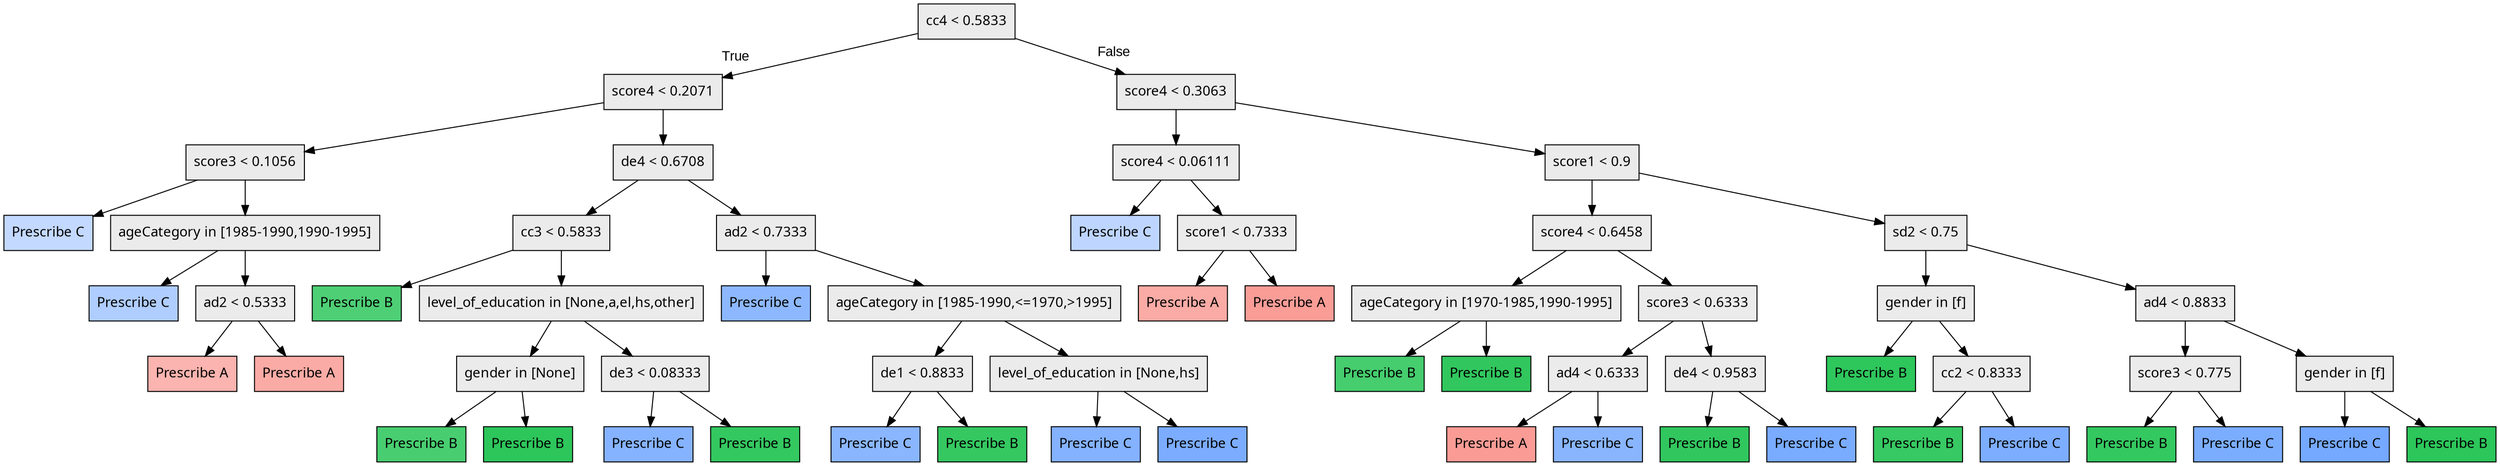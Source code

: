 digraph "G" {
1 [fillcolor="#EBEBEB", fontname="bold arial", label="cc4 &lt; 0.5833", shape=box, style="filled"];
2 [fillcolor="#EBEBEB", fontname="bold arial", label="score4 &lt; 0.2071", shape=box, style="filled"];
3 [fillcolor="#EBEBEB", fontname="bold arial", label="score3 &lt; 0.1056", shape=box, style="filled"];
4 [color=black, fillcolor="#619CFF60", fontname="bold arial", label="Prescribe C", shape=box, style="filled"];
5 [fillcolor="#EBEBEB", fontname="bold arial", label="ageCategory in [1985-1990,1990-1995]", shape=box, style="filled"];
6 [color=black, fillcolor="#619CFF80", fontname="bold arial", label="Prescribe C", shape=box, style="filled"];
7 [fillcolor="#EBEBEB", fontname="bold arial", label="ad2 &lt; 0.5333", shape=box, style="filled"];
8 [color=black, fillcolor="#F8766D8c", fontname="bold arial", label="Prescribe A", shape=box, style="filled"];
9 [color=black, fillcolor="#F8766D9c", fontname="bold arial", label="Prescribe A", shape=box, style="filled"];
10 [fillcolor="#EBEBEB", fontname="bold arial", label="de4 &lt; 0.6708", shape=box, style="filled"];
11 [fillcolor="#EBEBEB", fontname="bold arial", label="cc3 &lt; 0.5833", shape=box, style="filled"];
12 [color=black, fillcolor="#00BA38b1", fontname="bold arial", label="Prescribe B", shape=box, style="filled"];
13 [fillcolor="#EBEBEB", fontname="bold arial", label="level_of_education in [None,a,el,hs,other]", shape=box, style="filled"];
14 [fillcolor="#EBEBEB", fontname="bold arial", label="gender in [None]", shape=box, style="filled"];
15 [color=black, fillcolor="#00BA38b7", fontname="bold arial", label="Prescribe B", shape=box, style="filled"];
16 [color=black, fillcolor="#00BA38d2", fontname="bold arial", label="Prescribe B", shape=box, style="filled"];
17 [fillcolor="#EBEBEB", fontname="bold arial", label="de3 &lt; 0.08333", shape=box, style="filled"];
18 [color=black, fillcolor="#619CFFc3", fontname="bold arial", label="Prescribe C", shape=box, style="filled"];
19 [color=black, fillcolor="#00BA38cb", fontname="bold arial", label="Prescribe B", shape=box, style="filled"];
20 [fillcolor="#EBEBEB", fontname="bold arial", label="ad2 &lt; 0.7333", shape=box, style="filled"];
21 [color=black, fillcolor="#619CFFb8", fontname="bold arial", label="Prescribe C", shape=box, style="filled"];
22 [fillcolor="#EBEBEB", fontname="bold arial", label="ageCategory in [1985-1990,&lt;=1970,&gt;1995]", shape=box, style="filled"];
23 [fillcolor="#EBEBEB", fontname="bold arial", label="de1 &lt; 0.8833", shape=box, style="filled"];
24 [color=black, fillcolor="#619CFFbc", fontname="bold arial", label="Prescribe C", shape=box, style="filled"];
25 [color=black, fillcolor="#00BA38ca", fontname="bold arial", label="Prescribe B", shape=box, style="filled"];
26 [fillcolor="#EBEBEB", fontname="bold arial", label="level_of_education in [None,hs]", shape=box, style="filled"];
27 [color=black, fillcolor="#619CFFc6", fontname="bold arial", label="Prescribe C", shape=box, style="filled"];
28 [color=black, fillcolor="#619CFFd5", fontname="bold arial", label="Prescribe C", shape=box, style="filled"];
29 [fillcolor="#EBEBEB", fontname="bold arial", label="score4 &lt; 0.3063", shape=box, style="filled"];
30 [fillcolor="#EBEBEB", fontname="bold arial", label="score4 &lt; 0.06111", shape=box, style="filled"];
31 [color=black, fillcolor="#619CFF68", fontname="bold arial", label="Prescribe C", shape=box, style="filled"];
32 [fillcolor="#EBEBEB", fontname="bold arial", label="score1 &lt; 0.7333", shape=box, style="filled"];
33 [color=black, fillcolor="#F8766D9c", fontname="bold arial", label="Prescribe A", shape=box, style="filled"];
34 [color=black, fillcolor="#F8766Db6", fontname="bold arial", label="Prescribe A", shape=box, style="filled"];
35 [fillcolor="#EBEBEB", fontname="bold arial", label="score1 &lt; 0.9", shape=box, style="filled"];
36 [fillcolor="#EBEBEB", fontname="bold arial", label="score4 &lt; 0.6458", shape=box, style="filled"];
37 [fillcolor="#EBEBEB", fontname="bold arial", label="ageCategory in [1970-1985,1990-1995]", shape=box, style="filled"];
38 [color=black, fillcolor="#00BA38ba", fontname="bold arial", label="Prescribe B", shape=box, style="filled"];
39 [color=black, fillcolor="#00BA38ce", fontname="bold arial", label="Prescribe B", shape=box, style="filled"];
40 [fillcolor="#EBEBEB", fontname="bold arial", label="score3 &lt; 0.6333", shape=box, style="filled"];
41 [fillcolor="#EBEBEB", fontname="bold arial", label="ad4 &lt; 0.6333", shape=box, style="filled"];
42 [color=black, fillcolor="#F8766Db8", fontname="bold arial", label="Prescribe A", shape=box, style="filled"];
43 [color=black, fillcolor="#619CFFbe", fontname="bold arial", label="Prescribe C", shape=box, style="filled"];
44 [fillcolor="#EBEBEB", fontname="bold arial", label="de4 &lt; 0.9583", shape=box, style="filled"];
45 [color=black, fillcolor="#00BA38ce", fontname="bold arial", label="Prescribe B", shape=box, style="filled"];
46 [color=black, fillcolor="#619CFFd8", fontname="bold arial", label="Prescribe C", shape=box, style="filled"];
47 [fillcolor="#EBEBEB", fontname="bold arial", label="sd2 &lt; 0.75", shape=box, style="filled"];
48 [fillcolor="#EBEBEB", fontname="bold arial", label="gender in [f]", shape=box, style="filled"];
49 [color=black, fillcolor="#00BA38d1", fontname="bold arial", label="Prescribe B", shape=box, style="filled"];
50 [fillcolor="#EBEBEB", fontname="bold arial", label="cc2 &lt; 0.8333", shape=box, style="filled"];
51 [color=black, fillcolor="#00BA38c8", fontname="bold arial", label="Prescribe B", shape=box, style="filled"];
52 [color=black, fillcolor="#619CFFd2", fontname="bold arial", label="Prescribe C", shape=box, style="filled"];
53 [fillcolor="#EBEBEB", fontname="bold arial", label="ad4 &lt; 0.8833", shape=box, style="filled"];
54 [fillcolor="#EBEBEB", fontname="bold arial", label="score3 &lt; 0.775", shape=box, style="filled"];
55 [color=black, fillcolor="#00BA38cb", fontname="bold arial", label="Prescribe B", shape=box, style="filled"];
56 [color=black, fillcolor="#619CFFd4", fontname="bold arial", label="Prescribe C", shape=box, style="filled"];
57 [fillcolor="#EBEBEB", fontname="bold arial", label="gender in [f]", shape=box, style="filled"];
58 [color=black, fillcolor="#619CFFdf", fontname="bold arial", label="Prescribe C", shape=box, style="filled"];
59 [color=black, fillcolor="#00BA38d3", fontname="bold arial", label="Prescribe B", shape=box, style="filled"];
1 -> 2  [fontname="arial", headlabel="True", key=0, labelangle=45, labeldistance="2.5"];
1 -> 29  [fontname="arial", headlabel="False", key=0, labelangle="-45", labeldistance="2.5"];
2 -> 3  [key=0];
2 -> 10  [key=0];
3 -> 4  [key=0];
3 -> 5  [key=0];
5 -> 6  [key=0];
5 -> 7  [key=0];
7 -> 8  [key=0];
7 -> 9  [key=0];
10 -> 11  [key=0];
10 -> 20  [key=0];
11 -> 12  [key=0];
11 -> 13  [key=0];
13 -> 14  [key=0];
13 -> 17  [key=0];
14 -> 15  [key=0];
14 -> 16  [key=0];
17 -> 18  [key=0];
17 -> 19  [key=0];
20 -> 21  [key=0];
20 -> 22  [key=0];
22 -> 23  [key=0];
22 -> 26  [key=0];
23 -> 24  [key=0];
23 -> 25  [key=0];
26 -> 27  [key=0];
26 -> 28  [key=0];
29 -> 30  [key=0];
29 -> 35  [key=0];
30 -> 31  [key=0];
30 -> 32  [key=0];
32 -> 33  [key=0];
32 -> 34  [key=0];
35 -> 36  [key=0];
35 -> 47  [key=0];
36 -> 37  [key=0];
36 -> 40  [key=0];
37 -> 38  [key=0];
37 -> 39  [key=0];
40 -> 41  [key=0];
40 -> 44  [key=0];
41 -> 42  [key=0];
41 -> 43  [key=0];
44 -> 45  [key=0];
44 -> 46  [key=0];
47 -> 48  [key=0];
47 -> 53  [key=0];
48 -> 49  [key=0];
48 -> 50  [key=0];
50 -> 51  [key=0];
50 -> 52  [key=0];
53 -> 54  [key=0];
53 -> 57  [key=0];
54 -> 55  [key=0];
54 -> 56  [key=0];
57 -> 58  [key=0];
57 -> 59  [key=0];
}
